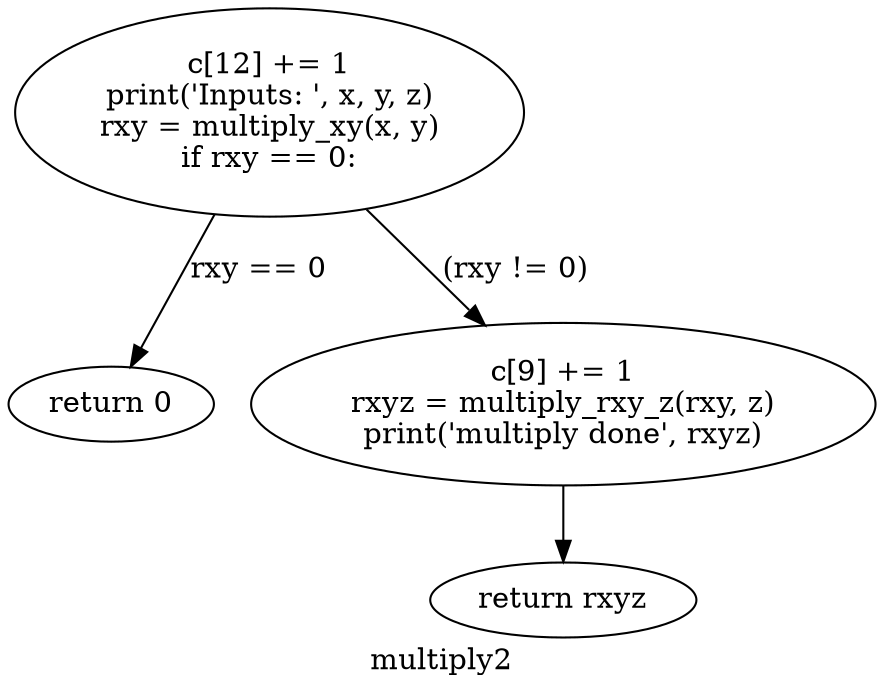 digraph clustermultiply2 {
	graph [bb="0,0,377.46,327.04",
		label=multiply2,
		lheight=0.22,
		lp="188.73,11.875",
		lwidth=0.71
	];
	node [label="\N"];
	1	[height=1.3946,
		label="c[12] += 1
print('Inputs: ', x, y, z)
rxy = multiply_xy(x, y)
if rxy == 0:
",
		pos="102.53,276.84",
		width=2.8481];
	2	[height=0.5,
		label="return 0
",
		pos="66.53,135.82",
		width=1.0858];
	1 -> 2	[label="rxy == 0",
		lp="108.91,200.76",
		pos="e,70.997,154.07 89.838,226.83 84.484,206.15 78.441,182.81 73.85,165.08"];
	4	[height=1.0852,
		label="c[9] += 1
rxyz = multiply_rxy_z(rxy, z)
print('multiply done', rxyz)
",
		pos="250.53,135.82",
		width=3.5257];
	1 -> 4	[label="(rxy != 0)",
		lp="216.53,200.76",
		pos="e,211.94,173.07 149.36,231.85 166.68,215.58 186.31,197.15 203.63,180.87"];
	3	[height=0.5,
		label="return rxyz
",
		pos="250.53,41.75",
		width=1.4046];
	4 -> 3	[pos="e,250.53,60.067 250.53,96.306 250.53,87.929 250.53,79.211 250.53,71.301"];
}
